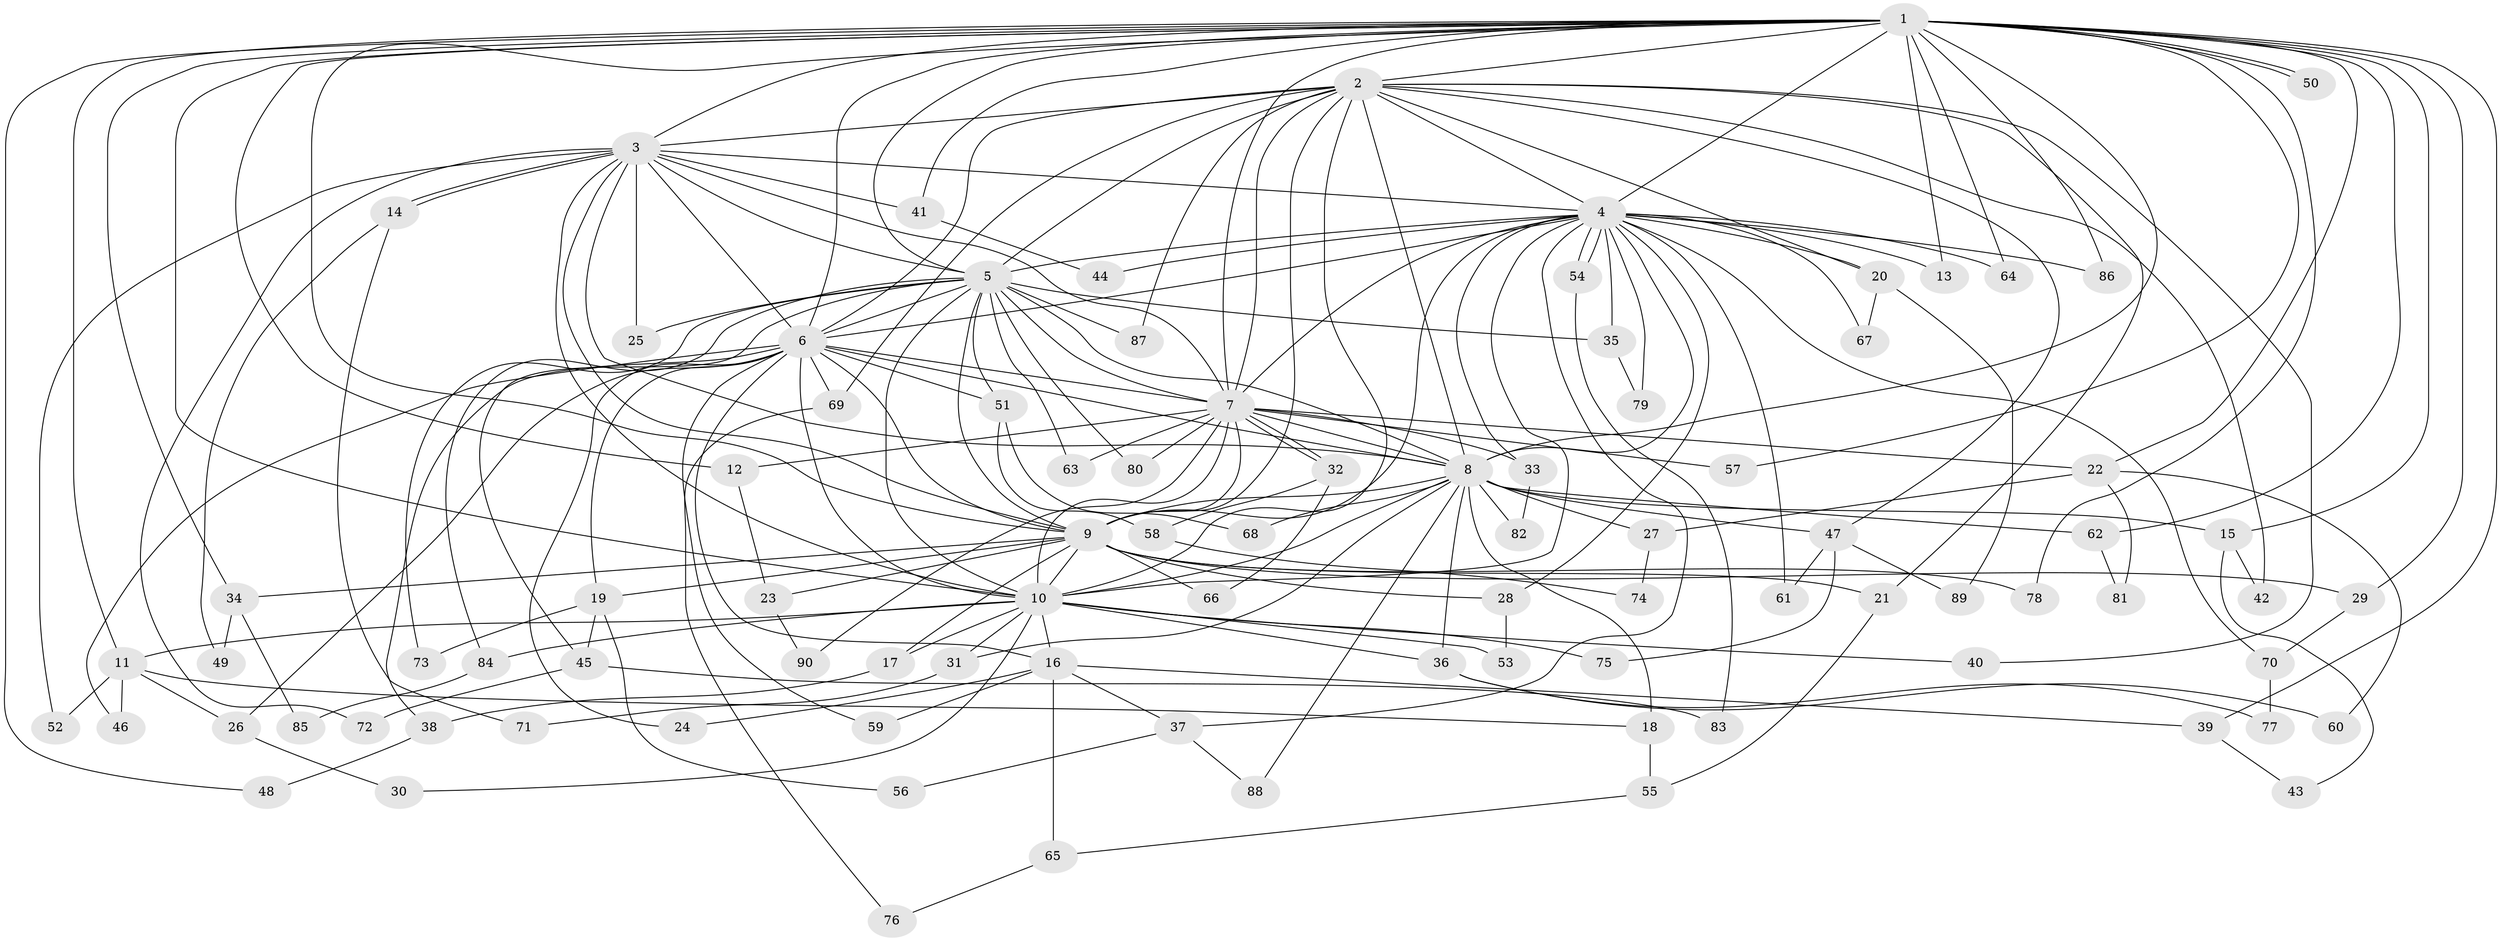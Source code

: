 // coarse degree distribution, {25: 0.01639344262295082, 15: 0.03278688524590164, 22: 0.01639344262295082, 16: 0.03278688524590164, 17: 0.01639344262295082, 20: 0.01639344262295082, 19: 0.03278688524590164, 6: 0.03278688524590164, 3: 0.26229508196721313, 4: 0.13114754098360656, 7: 0.01639344262295082, 5: 0.04918032786885246, 2: 0.3442622950819672}
// Generated by graph-tools (version 1.1) at 2025/51/02/27/25 19:51:51]
// undirected, 90 vertices, 205 edges
graph export_dot {
graph [start="1"]
  node [color=gray90,style=filled];
  1;
  2;
  3;
  4;
  5;
  6;
  7;
  8;
  9;
  10;
  11;
  12;
  13;
  14;
  15;
  16;
  17;
  18;
  19;
  20;
  21;
  22;
  23;
  24;
  25;
  26;
  27;
  28;
  29;
  30;
  31;
  32;
  33;
  34;
  35;
  36;
  37;
  38;
  39;
  40;
  41;
  42;
  43;
  44;
  45;
  46;
  47;
  48;
  49;
  50;
  51;
  52;
  53;
  54;
  55;
  56;
  57;
  58;
  59;
  60;
  61;
  62;
  63;
  64;
  65;
  66;
  67;
  68;
  69;
  70;
  71;
  72;
  73;
  74;
  75;
  76;
  77;
  78;
  79;
  80;
  81;
  82;
  83;
  84;
  85;
  86;
  87;
  88;
  89;
  90;
  1 -- 2;
  1 -- 3;
  1 -- 4;
  1 -- 5;
  1 -- 6;
  1 -- 7;
  1 -- 8;
  1 -- 9;
  1 -- 10;
  1 -- 11;
  1 -- 12;
  1 -- 13;
  1 -- 15;
  1 -- 22;
  1 -- 29;
  1 -- 34;
  1 -- 39;
  1 -- 41;
  1 -- 48;
  1 -- 50;
  1 -- 50;
  1 -- 57;
  1 -- 62;
  1 -- 64;
  1 -- 78;
  1 -- 86;
  2 -- 3;
  2 -- 4;
  2 -- 5;
  2 -- 6;
  2 -- 7;
  2 -- 8;
  2 -- 9;
  2 -- 10;
  2 -- 20;
  2 -- 21;
  2 -- 40;
  2 -- 42;
  2 -- 47;
  2 -- 69;
  2 -- 87;
  3 -- 4;
  3 -- 5;
  3 -- 6;
  3 -- 7;
  3 -- 8;
  3 -- 9;
  3 -- 10;
  3 -- 14;
  3 -- 14;
  3 -- 25;
  3 -- 41;
  3 -- 52;
  3 -- 72;
  4 -- 5;
  4 -- 6;
  4 -- 7;
  4 -- 8;
  4 -- 9;
  4 -- 10;
  4 -- 13;
  4 -- 20;
  4 -- 28;
  4 -- 33;
  4 -- 35;
  4 -- 37;
  4 -- 44;
  4 -- 54;
  4 -- 54;
  4 -- 61;
  4 -- 64;
  4 -- 67;
  4 -- 70;
  4 -- 79;
  4 -- 86;
  5 -- 6;
  5 -- 7;
  5 -- 8;
  5 -- 9;
  5 -- 10;
  5 -- 25;
  5 -- 35;
  5 -- 45;
  5 -- 51;
  5 -- 63;
  5 -- 73;
  5 -- 80;
  5 -- 84;
  5 -- 87;
  6 -- 7;
  6 -- 8;
  6 -- 9;
  6 -- 10;
  6 -- 16;
  6 -- 19;
  6 -- 24;
  6 -- 26;
  6 -- 38;
  6 -- 46;
  6 -- 51;
  6 -- 59;
  6 -- 69;
  7 -- 8;
  7 -- 9;
  7 -- 10;
  7 -- 12;
  7 -- 22;
  7 -- 32;
  7 -- 32;
  7 -- 33;
  7 -- 57;
  7 -- 63;
  7 -- 80;
  7 -- 90;
  8 -- 9;
  8 -- 10;
  8 -- 15;
  8 -- 18;
  8 -- 27;
  8 -- 31;
  8 -- 36;
  8 -- 47;
  8 -- 62;
  8 -- 68;
  8 -- 82;
  8 -- 88;
  9 -- 10;
  9 -- 17;
  9 -- 19;
  9 -- 21;
  9 -- 23;
  9 -- 28;
  9 -- 29;
  9 -- 34;
  9 -- 66;
  9 -- 78;
  10 -- 11;
  10 -- 16;
  10 -- 17;
  10 -- 30;
  10 -- 31;
  10 -- 36;
  10 -- 40;
  10 -- 53;
  10 -- 75;
  10 -- 84;
  11 -- 18;
  11 -- 26;
  11 -- 46;
  11 -- 52;
  12 -- 23;
  14 -- 49;
  14 -- 71;
  15 -- 42;
  15 -- 43;
  16 -- 24;
  16 -- 37;
  16 -- 39;
  16 -- 59;
  16 -- 65;
  17 -- 38;
  18 -- 55;
  19 -- 45;
  19 -- 56;
  19 -- 73;
  20 -- 67;
  20 -- 89;
  21 -- 55;
  22 -- 27;
  22 -- 60;
  22 -- 81;
  23 -- 90;
  26 -- 30;
  27 -- 74;
  28 -- 53;
  29 -- 70;
  31 -- 71;
  32 -- 58;
  32 -- 66;
  33 -- 82;
  34 -- 49;
  34 -- 85;
  35 -- 79;
  36 -- 60;
  36 -- 77;
  37 -- 56;
  37 -- 88;
  38 -- 48;
  39 -- 43;
  41 -- 44;
  45 -- 72;
  45 -- 83;
  47 -- 61;
  47 -- 75;
  47 -- 89;
  51 -- 58;
  51 -- 68;
  54 -- 83;
  55 -- 65;
  58 -- 74;
  62 -- 81;
  65 -- 76;
  69 -- 76;
  70 -- 77;
  84 -- 85;
}
